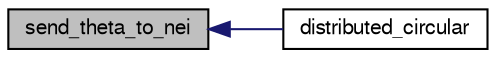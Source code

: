digraph "send_theta_to_nei"
{
  edge [fontname="FreeSans",fontsize="10",labelfontname="FreeSans",labelfontsize="10"];
  node [fontname="FreeSans",fontsize="10",shape=record];
  rankdir="LR";
  Node1 [label="send_theta_to_nei",height=0.2,width=0.4,color="black", fillcolor="grey75", style="filled", fontcolor="black"];
  Node1 -> Node2 [dir="back",color="midnightblue",fontsize="10",style="solid",fontname="FreeSans"];
  Node2 [label="distributed_circular",height=0.2,width=0.4,color="black", fillcolor="white", style="filled",URL="$dcf_8h.html#af9b1e37124f7524c47f9e4621d1e7c98"];
}
